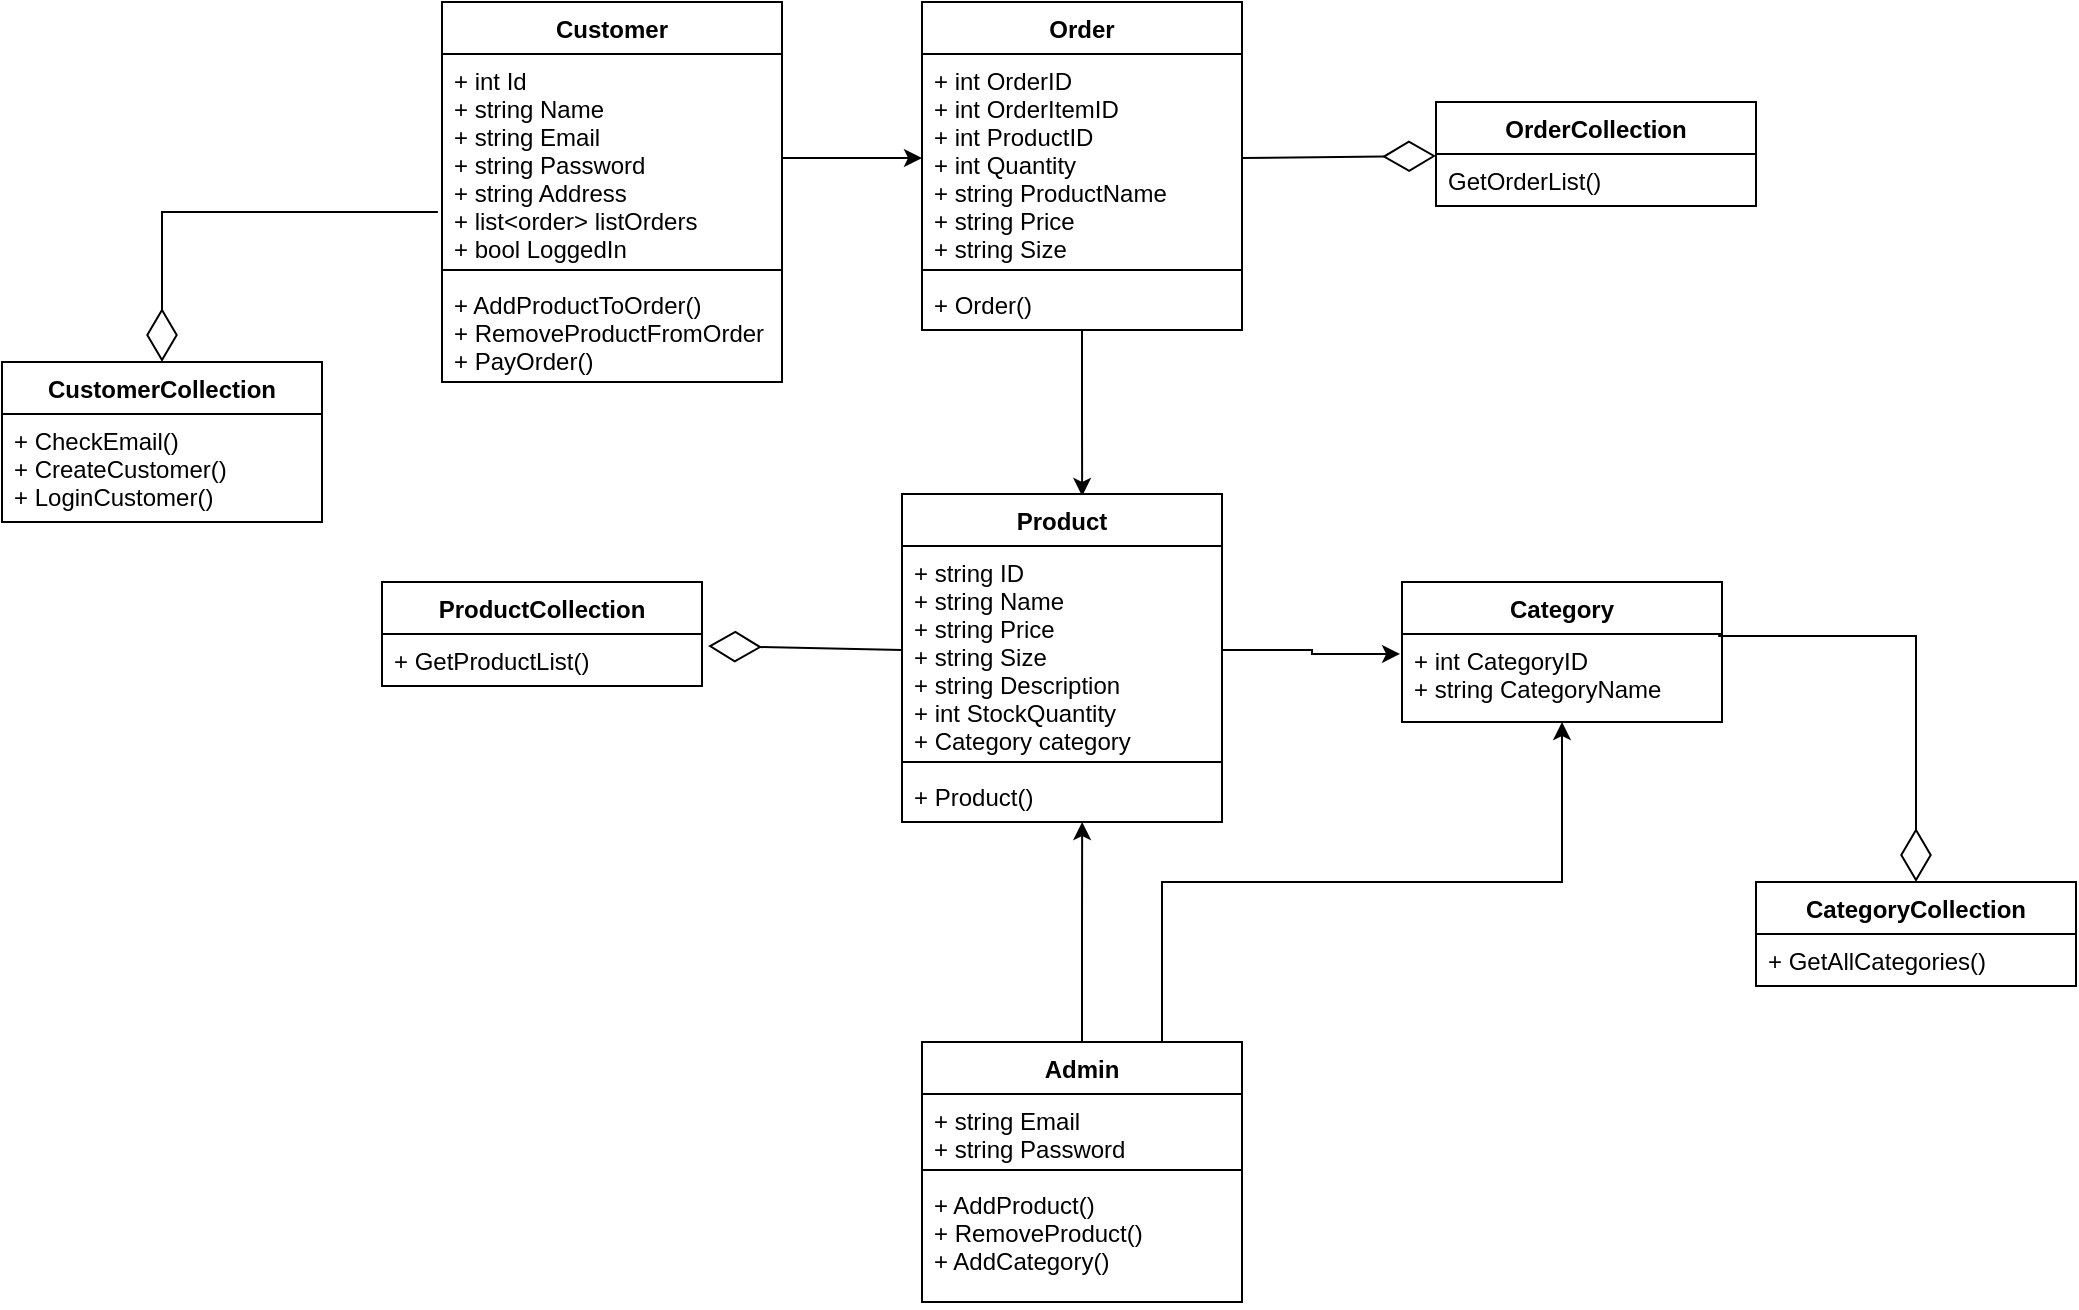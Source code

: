 <mxfile version="15.8.6" type="device"><diagram id="C5RBs43oDa-KdzZeNtuy" name="Page-1"><mxGraphModel dx="2249" dy="752" grid="1" gridSize="10" guides="1" tooltips="1" connect="1" arrows="1" fold="1" page="1" pageScale="1" pageWidth="827" pageHeight="1169" math="0" shadow="0"><root><mxCell id="WIyWlLk6GJQsqaUBKTNV-0"/><mxCell id="WIyWlLk6GJQsqaUBKTNV-1" parent="WIyWlLk6GJQsqaUBKTNV-0"/><mxCell id="y7JjV3NiGEvjHl7y1jX0-55" style="edgeStyle=orthogonalEdgeStyle;rounded=0;orthogonalLoop=1;jettySize=auto;html=1;entryX=0.563;entryY=0.006;entryDx=0;entryDy=0;entryPerimeter=0;endArrow=classic;endFill=1;startSize=6;endSize=6;strokeWidth=1;" edge="1" parent="WIyWlLk6GJQsqaUBKTNV-1" source="y7JjV3NiGEvjHl7y1jX0-0" target="y7JjV3NiGEvjHl7y1jX0-8"><mxGeometry relative="1" as="geometry"/></mxCell><mxCell id="y7JjV3NiGEvjHl7y1jX0-0" value="Order" style="swimlane;fontStyle=1;align=center;verticalAlign=top;childLayout=stackLayout;horizontal=1;startSize=26;horizontalStack=0;resizeParent=1;resizeParentMax=0;resizeLast=0;collapsible=1;marginBottom=0;" vertex="1" parent="WIyWlLk6GJQsqaUBKTNV-1"><mxGeometry x="410" y="30" width="160" height="164" as="geometry"/></mxCell><mxCell id="y7JjV3NiGEvjHl7y1jX0-1" value="+ int OrderID&#xA;+ int OrderItemID&#xA;+ int ProductID&#xA;+ int Quantity&#xA;+ string ProductName&#xA;+ string Price&#xA;+ string Size&#xA;" style="text;strokeColor=none;fillColor=none;align=left;verticalAlign=top;spacingLeft=4;spacingRight=4;overflow=hidden;rotatable=0;points=[[0,0.5],[1,0.5]];portConstraint=eastwest;" vertex="1" parent="y7JjV3NiGEvjHl7y1jX0-0"><mxGeometry y="26" width="160" height="104" as="geometry"/></mxCell><mxCell id="y7JjV3NiGEvjHl7y1jX0-2" value="" style="line;strokeWidth=1;fillColor=none;align=left;verticalAlign=middle;spacingTop=-1;spacingLeft=3;spacingRight=3;rotatable=0;labelPosition=right;points=[];portConstraint=eastwest;" vertex="1" parent="y7JjV3NiGEvjHl7y1jX0-0"><mxGeometry y="130" width="160" height="8" as="geometry"/></mxCell><mxCell id="y7JjV3NiGEvjHl7y1jX0-3" value="+ Order()" style="text;strokeColor=none;fillColor=none;align=left;verticalAlign=top;spacingLeft=4;spacingRight=4;overflow=hidden;rotatable=0;points=[[0,0.5],[1,0.5]];portConstraint=eastwest;" vertex="1" parent="y7JjV3NiGEvjHl7y1jX0-0"><mxGeometry y="138" width="160" height="26" as="geometry"/></mxCell><mxCell id="y7JjV3NiGEvjHl7y1jX0-4" value="OrderCollection" style="swimlane;fontStyle=1;align=center;verticalAlign=top;childLayout=stackLayout;horizontal=1;startSize=26;horizontalStack=0;resizeParent=1;resizeParentMax=0;resizeLast=0;collapsible=1;marginBottom=0;" vertex="1" parent="WIyWlLk6GJQsqaUBKTNV-1"><mxGeometry x="667" y="80" width="160" height="52" as="geometry"/></mxCell><mxCell id="y7JjV3NiGEvjHl7y1jX0-7" value="GetOrderList()" style="text;strokeColor=none;fillColor=none;align=left;verticalAlign=top;spacingLeft=4;spacingRight=4;overflow=hidden;rotatable=0;points=[[0,0.5],[1,0.5]];portConstraint=eastwest;" vertex="1" parent="y7JjV3NiGEvjHl7y1jX0-4"><mxGeometry y="26" width="160" height="26" as="geometry"/></mxCell><mxCell id="y7JjV3NiGEvjHl7y1jX0-8" value="Product" style="swimlane;fontStyle=1;align=center;verticalAlign=top;childLayout=stackLayout;horizontal=1;startSize=26;horizontalStack=0;resizeParent=1;resizeParentMax=0;resizeLast=0;collapsible=1;marginBottom=0;" vertex="1" parent="WIyWlLk6GJQsqaUBKTNV-1"><mxGeometry x="400" y="276" width="160" height="164" as="geometry"/></mxCell><mxCell id="y7JjV3NiGEvjHl7y1jX0-9" value="+ string ID&#xA;+ string Name&#xA;+ string Price&#xA;+ string Size&#xA;+ string Description&#xA;+ int StockQuantity&#xA;+ Category category&#xA;&#xA;&#xA;" style="text;strokeColor=none;fillColor=none;align=left;verticalAlign=top;spacingLeft=4;spacingRight=4;overflow=hidden;rotatable=0;points=[[0,0.5],[1,0.5]];portConstraint=eastwest;" vertex="1" parent="y7JjV3NiGEvjHl7y1jX0-8"><mxGeometry y="26" width="160" height="104" as="geometry"/></mxCell><mxCell id="y7JjV3NiGEvjHl7y1jX0-10" value="" style="line;strokeWidth=1;fillColor=none;align=left;verticalAlign=middle;spacingTop=-1;spacingLeft=3;spacingRight=3;rotatable=0;labelPosition=right;points=[];portConstraint=eastwest;" vertex="1" parent="y7JjV3NiGEvjHl7y1jX0-8"><mxGeometry y="130" width="160" height="8" as="geometry"/></mxCell><mxCell id="y7JjV3NiGEvjHl7y1jX0-11" value="+ Product()" style="text;strokeColor=none;fillColor=none;align=left;verticalAlign=top;spacingLeft=4;spacingRight=4;overflow=hidden;rotatable=0;points=[[0,0.5],[1,0.5]];portConstraint=eastwest;" vertex="1" parent="y7JjV3NiGEvjHl7y1jX0-8"><mxGeometry y="138" width="160" height="26" as="geometry"/></mxCell><mxCell id="y7JjV3NiGEvjHl7y1jX0-12" value="ProductCollection" style="swimlane;fontStyle=1;align=center;verticalAlign=top;childLayout=stackLayout;horizontal=1;startSize=26;horizontalStack=0;resizeParent=1;resizeParentMax=0;resizeLast=0;collapsible=1;marginBottom=0;" vertex="1" parent="WIyWlLk6GJQsqaUBKTNV-1"><mxGeometry x="140" y="320" width="160" height="52" as="geometry"/></mxCell><mxCell id="y7JjV3NiGEvjHl7y1jX0-15" value="+ GetProductList()" style="text;strokeColor=none;fillColor=none;align=left;verticalAlign=top;spacingLeft=4;spacingRight=4;overflow=hidden;rotatable=0;points=[[0,0.5],[1,0.5]];portConstraint=eastwest;" vertex="1" parent="y7JjV3NiGEvjHl7y1jX0-12"><mxGeometry y="26" width="160" height="26" as="geometry"/></mxCell><mxCell id="y7JjV3NiGEvjHl7y1jX0-16" value="CategoryCollection" style="swimlane;fontStyle=1;align=center;verticalAlign=top;childLayout=stackLayout;horizontal=1;startSize=26;horizontalStack=0;resizeParent=1;resizeParentMax=0;resizeLast=0;collapsible=1;marginBottom=0;" vertex="1" parent="WIyWlLk6GJQsqaUBKTNV-1"><mxGeometry x="827" y="470" width="160" height="52" as="geometry"/></mxCell><mxCell id="y7JjV3NiGEvjHl7y1jX0-19" value="+ GetAllCategories()" style="text;strokeColor=none;fillColor=none;align=left;verticalAlign=top;spacingLeft=4;spacingRight=4;overflow=hidden;rotatable=0;points=[[0,0.5],[1,0.5]];portConstraint=eastwest;" vertex="1" parent="y7JjV3NiGEvjHl7y1jX0-16"><mxGeometry y="26" width="160" height="26" as="geometry"/></mxCell><mxCell id="y7JjV3NiGEvjHl7y1jX0-20" value="Customer" style="swimlane;fontStyle=1;align=center;verticalAlign=top;childLayout=stackLayout;horizontal=1;startSize=26;horizontalStack=0;resizeParent=1;resizeParentMax=0;resizeLast=0;collapsible=1;marginBottom=0;" vertex="1" parent="WIyWlLk6GJQsqaUBKTNV-1"><mxGeometry x="170" y="30" width="170" height="190" as="geometry"/></mxCell><mxCell id="y7JjV3NiGEvjHl7y1jX0-21" value="+ int Id&#xA;+ string Name&#xA;+ string Email&#xA;+ string Password&#xA;+ string Address&#xA;+ list&lt;order&gt; listOrders&#xA;+ bool LoggedIn&#xA;&#xA;" style="text;strokeColor=none;fillColor=none;align=left;verticalAlign=top;spacingLeft=4;spacingRight=4;overflow=hidden;rotatable=0;points=[[0,0.5],[1,0.5]];portConstraint=eastwest;" vertex="1" parent="y7JjV3NiGEvjHl7y1jX0-20"><mxGeometry y="26" width="170" height="104" as="geometry"/></mxCell><mxCell id="y7JjV3NiGEvjHl7y1jX0-22" value="" style="line;strokeWidth=1;fillColor=none;align=left;verticalAlign=middle;spacingTop=-1;spacingLeft=3;spacingRight=3;rotatable=0;labelPosition=right;points=[];portConstraint=eastwest;" vertex="1" parent="y7JjV3NiGEvjHl7y1jX0-20"><mxGeometry y="130" width="170" height="8" as="geometry"/></mxCell><mxCell id="y7JjV3NiGEvjHl7y1jX0-23" value="+ AddProductToOrder()&#xA;+ RemoveProductFromOrder&#xA;+ PayOrder()&#xA;&#xA;" style="text;strokeColor=none;fillColor=none;align=left;verticalAlign=top;spacingLeft=4;spacingRight=4;overflow=hidden;rotatable=0;points=[[0,0.5],[1,0.5]];portConstraint=eastwest;" vertex="1" parent="y7JjV3NiGEvjHl7y1jX0-20"><mxGeometry y="138" width="170" height="52" as="geometry"/></mxCell><mxCell id="y7JjV3NiGEvjHl7y1jX0-24" value="CustomerCollection" style="swimlane;fontStyle=1;align=center;verticalAlign=top;childLayout=stackLayout;horizontal=1;startSize=26;horizontalStack=0;resizeParent=1;resizeParentMax=0;resizeLast=0;collapsible=1;marginBottom=0;" vertex="1" parent="WIyWlLk6GJQsqaUBKTNV-1"><mxGeometry x="-50" y="210" width="160" height="80" as="geometry"/></mxCell><mxCell id="y7JjV3NiGEvjHl7y1jX0-27" value="+ CheckEmail()&#xA;+ CreateCustomer()&#xA;+ LoginCustomer()&#xA;" style="text;strokeColor=none;fillColor=none;align=left;verticalAlign=top;spacingLeft=4;spacingRight=4;overflow=hidden;rotatable=0;points=[[0,0.5],[1,0.5]];portConstraint=eastwest;" vertex="1" parent="y7JjV3NiGEvjHl7y1jX0-24"><mxGeometry y="26" width="160" height="54" as="geometry"/></mxCell><mxCell id="y7JjV3NiGEvjHl7y1jX0-29" value="Category" style="swimlane;fontStyle=1;align=center;verticalAlign=top;childLayout=stackLayout;horizontal=1;startSize=26;horizontalStack=0;resizeParent=1;resizeParentMax=0;resizeLast=0;collapsible=1;marginBottom=0;" vertex="1" parent="WIyWlLk6GJQsqaUBKTNV-1"><mxGeometry x="650" y="320" width="160" height="70" as="geometry"/></mxCell><mxCell id="y7JjV3NiGEvjHl7y1jX0-30" value="+ int CategoryID&#xA;+ string CategoryName&#xA;" style="text;strokeColor=none;fillColor=none;align=left;verticalAlign=top;spacingLeft=4;spacingRight=4;overflow=hidden;rotatable=0;points=[[0,0.5],[1,0.5]];portConstraint=eastwest;" vertex="1" parent="y7JjV3NiGEvjHl7y1jX0-29"><mxGeometry y="26" width="160" height="44" as="geometry"/></mxCell><mxCell id="y7JjV3NiGEvjHl7y1jX0-51" style="edgeStyle=orthogonalEdgeStyle;rounded=0;orthogonalLoop=1;jettySize=auto;html=1;exitX=0.5;exitY=0;exitDx=0;exitDy=0;entryX=0.563;entryY=1;entryDx=0;entryDy=0;entryPerimeter=0;endArrow=classic;endFill=1;startSize=6;endSize=6;strokeWidth=1;" edge="1" parent="WIyWlLk6GJQsqaUBKTNV-1" source="y7JjV3NiGEvjHl7y1jX0-33" target="y7JjV3NiGEvjHl7y1jX0-11"><mxGeometry relative="1" as="geometry"/></mxCell><mxCell id="y7JjV3NiGEvjHl7y1jX0-52" style="edgeStyle=orthogonalEdgeStyle;rounded=0;orthogonalLoop=1;jettySize=auto;html=1;exitX=0.75;exitY=0;exitDx=0;exitDy=0;entryX=0.5;entryY=1;entryDx=0;entryDy=0;endArrow=classic;endFill=1;startSize=6;endSize=6;strokeWidth=1;" edge="1" parent="WIyWlLk6GJQsqaUBKTNV-1" source="y7JjV3NiGEvjHl7y1jX0-33" target="y7JjV3NiGEvjHl7y1jX0-29"><mxGeometry relative="1" as="geometry"/></mxCell><mxCell id="y7JjV3NiGEvjHl7y1jX0-33" value="Admin" style="swimlane;fontStyle=1;align=center;verticalAlign=top;childLayout=stackLayout;horizontal=1;startSize=26;horizontalStack=0;resizeParent=1;resizeParentMax=0;resizeLast=0;collapsible=1;marginBottom=0;" vertex="1" parent="WIyWlLk6GJQsqaUBKTNV-1"><mxGeometry x="410" y="550" width="160" height="130" as="geometry"/></mxCell><mxCell id="y7JjV3NiGEvjHl7y1jX0-34" value="+ string Email&#xA;+ string Password&#xA;" style="text;strokeColor=none;fillColor=none;align=left;verticalAlign=top;spacingLeft=4;spacingRight=4;overflow=hidden;rotatable=0;points=[[0,0.5],[1,0.5]];portConstraint=eastwest;" vertex="1" parent="y7JjV3NiGEvjHl7y1jX0-33"><mxGeometry y="26" width="160" height="34" as="geometry"/></mxCell><mxCell id="y7JjV3NiGEvjHl7y1jX0-35" value="" style="line;strokeWidth=1;fillColor=none;align=left;verticalAlign=middle;spacingTop=-1;spacingLeft=3;spacingRight=3;rotatable=0;labelPosition=right;points=[];portConstraint=eastwest;" vertex="1" parent="y7JjV3NiGEvjHl7y1jX0-33"><mxGeometry y="60" width="160" height="8" as="geometry"/></mxCell><mxCell id="y7JjV3NiGEvjHl7y1jX0-36" value="+ AddProduct()&#xA;+ RemoveProduct()&#xA;+ AddCategory()&#xA;&#xA;" style="text;strokeColor=none;fillColor=none;align=left;verticalAlign=top;spacingLeft=4;spacingRight=4;overflow=hidden;rotatable=0;points=[[0,0.5],[1,0.5]];portConstraint=eastwest;" vertex="1" parent="y7JjV3NiGEvjHl7y1jX0-33"><mxGeometry y="68" width="160" height="62" as="geometry"/></mxCell><mxCell id="y7JjV3NiGEvjHl7y1jX0-38" value="" style="endArrow=diamondThin;endFill=0;endSize=24;html=1;rounded=0;strokeWidth=1;exitX=0;exitY=0.5;exitDx=0;exitDy=0;entryX=1.019;entryY=0.231;entryDx=0;entryDy=0;entryPerimeter=0;" edge="1" parent="WIyWlLk6GJQsqaUBKTNV-1" source="y7JjV3NiGEvjHl7y1jX0-9" target="y7JjV3NiGEvjHl7y1jX0-15"><mxGeometry width="160" relative="1" as="geometry"><mxPoint x="120" y="400" as="sourcePoint"/><mxPoint x="320" y="390" as="targetPoint"/></mxGeometry></mxCell><mxCell id="y7JjV3NiGEvjHl7y1jX0-45" value="" style="endArrow=diamondThin;endFill=0;endSize=24;html=1;rounded=0;strokeWidth=1;exitX=1;exitY=0.5;exitDx=0;exitDy=0;entryX=0;entryY=0.038;entryDx=0;entryDy=0;entryPerimeter=0;" edge="1" parent="WIyWlLk6GJQsqaUBKTNV-1" source="y7JjV3NiGEvjHl7y1jX0-1" target="y7JjV3NiGEvjHl7y1jX0-7"><mxGeometry width="160" relative="1" as="geometry"><mxPoint x="230" y="190" as="sourcePoint"/><mxPoint x="133.04" y="188.006" as="targetPoint"/></mxGeometry></mxCell><mxCell id="y7JjV3NiGEvjHl7y1jX0-47" value="" style="endArrow=diamondThin;endFill=0;endSize=24;html=1;rounded=0;strokeWidth=1;exitX=-0.012;exitY=0.76;exitDx=0;exitDy=0;entryX=0.5;entryY=0;entryDx=0;entryDy=0;exitPerimeter=0;" edge="1" parent="WIyWlLk6GJQsqaUBKTNV-1" source="y7JjV3NiGEvjHl7y1jX0-21" target="y7JjV3NiGEvjHl7y1jX0-24"><mxGeometry width="160" relative="1" as="geometry"><mxPoint x="50" y="150" as="sourcePoint"/><mxPoint x="-46.96" y="148.006" as="targetPoint"/><Array as="points"><mxPoint x="30" y="135"/></Array></mxGeometry></mxCell><mxCell id="y7JjV3NiGEvjHl7y1jX0-49" value="" style="endArrow=diamondThin;endFill=0;endSize=24;html=1;rounded=0;strokeWidth=1;exitX=0.988;exitY=0.023;exitDx=0;exitDy=0;entryX=0.5;entryY=0;entryDx=0;entryDy=0;exitPerimeter=0;" edge="1" parent="WIyWlLk6GJQsqaUBKTNV-1" source="y7JjV3NiGEvjHl7y1jX0-30" target="y7JjV3NiGEvjHl7y1jX0-16"><mxGeometry width="160" relative="1" as="geometry"><mxPoint x="1000" y="420" as="sourcePoint"/><mxPoint x="903.04" y="418.006" as="targetPoint"/><Array as="points"><mxPoint x="907" y="347"/></Array></mxGeometry></mxCell><mxCell id="y7JjV3NiGEvjHl7y1jX0-53" style="edgeStyle=orthogonalEdgeStyle;rounded=0;orthogonalLoop=1;jettySize=auto;html=1;entryX=0;entryY=0.5;entryDx=0;entryDy=0;endArrow=classic;endFill=1;startSize=6;endSize=6;strokeWidth=1;" edge="1" parent="WIyWlLk6GJQsqaUBKTNV-1" source="y7JjV3NiGEvjHl7y1jX0-21" target="y7JjV3NiGEvjHl7y1jX0-1"><mxGeometry relative="1" as="geometry"/></mxCell><mxCell id="y7JjV3NiGEvjHl7y1jX0-54" style="edgeStyle=orthogonalEdgeStyle;rounded=0;orthogonalLoop=1;jettySize=auto;html=1;entryX=-0.006;entryY=0.227;entryDx=0;entryDy=0;entryPerimeter=0;endArrow=classic;endFill=1;startSize=6;endSize=6;strokeWidth=1;" edge="1" parent="WIyWlLk6GJQsqaUBKTNV-1" source="y7JjV3NiGEvjHl7y1jX0-9" target="y7JjV3NiGEvjHl7y1jX0-30"><mxGeometry relative="1" as="geometry"/></mxCell></root></mxGraphModel></diagram></mxfile>